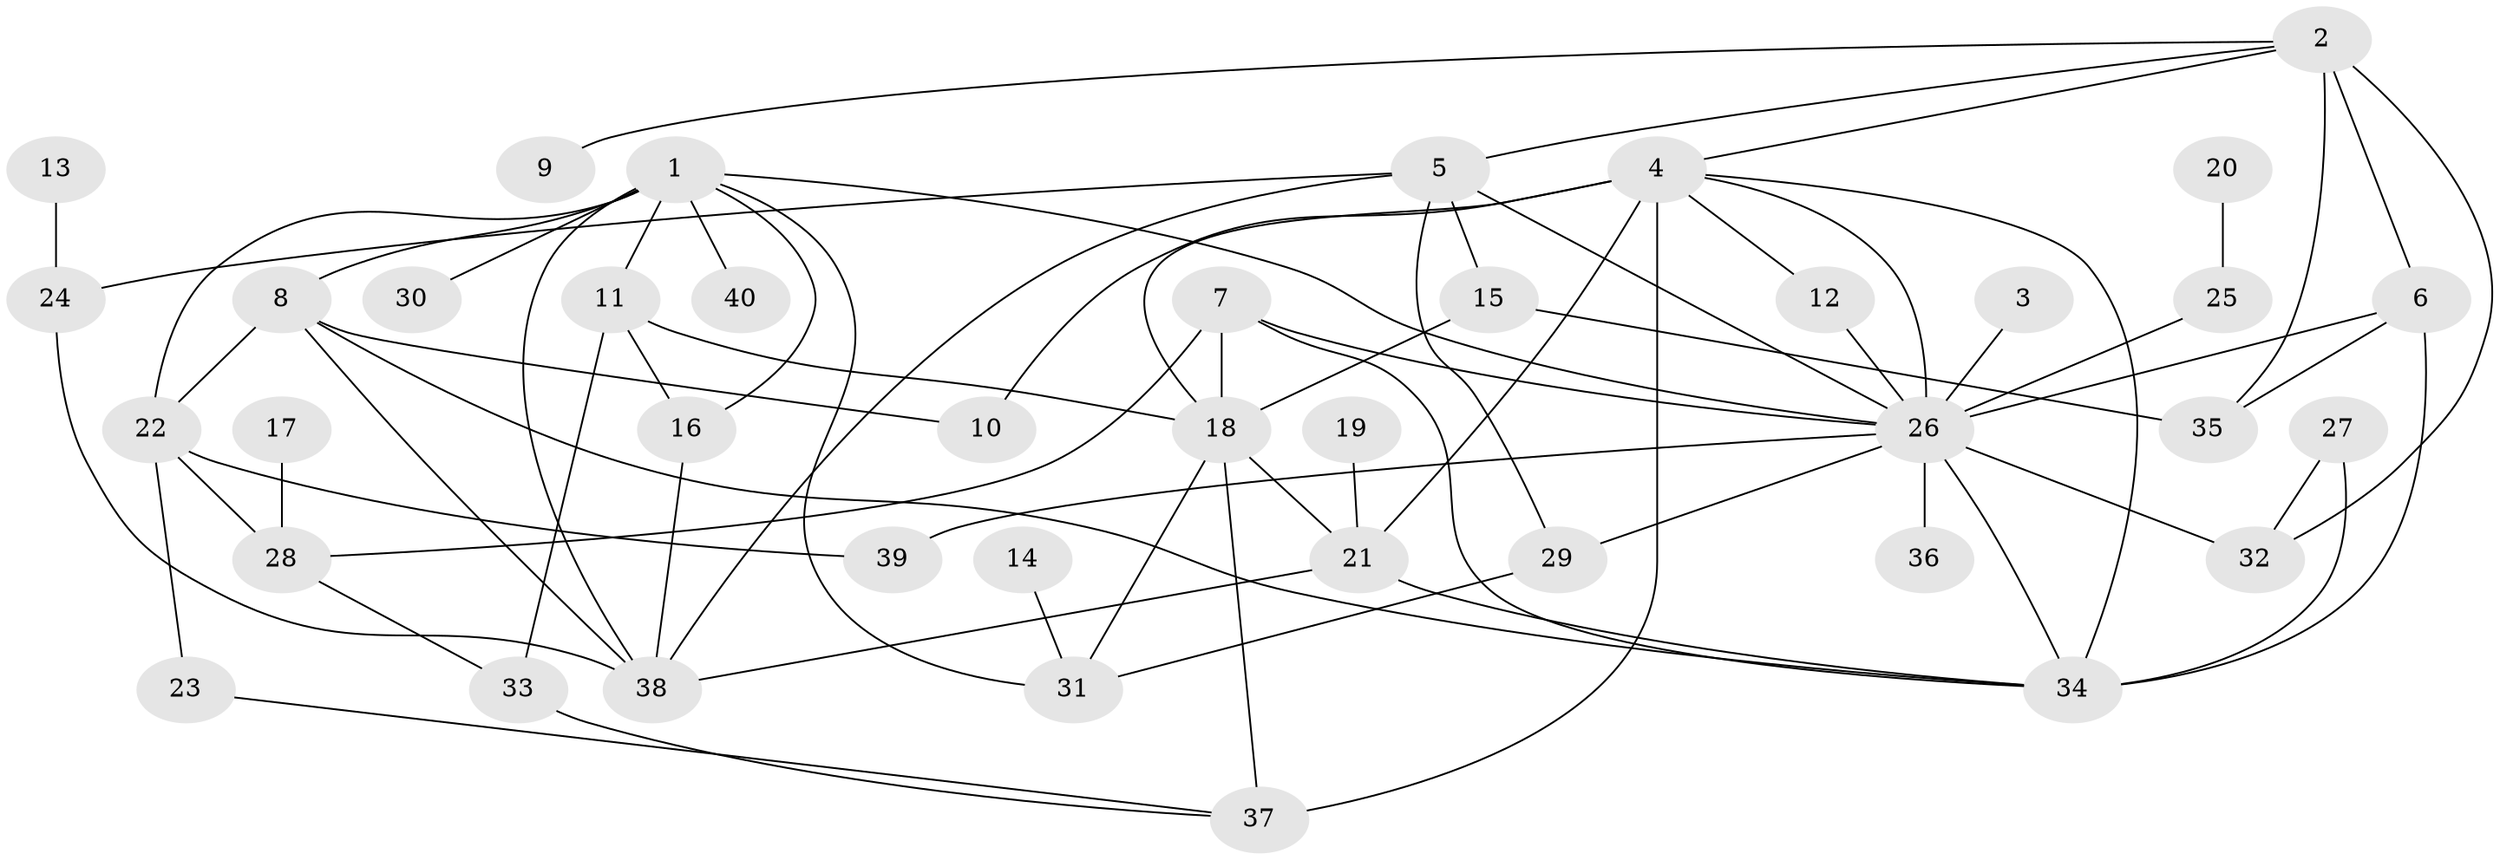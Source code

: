 // original degree distribution, {5: 0.05, 6: 0.0625, 9: 0.0125, 4: 0.1875, 2: 0.2, 3: 0.2375, 7: 0.0125, 1: 0.2375}
// Generated by graph-tools (version 1.1) at 2025/25/03/09/25 03:25:28]
// undirected, 40 vertices, 72 edges
graph export_dot {
graph [start="1"]
  node [color=gray90,style=filled];
  1;
  2;
  3;
  4;
  5;
  6;
  7;
  8;
  9;
  10;
  11;
  12;
  13;
  14;
  15;
  16;
  17;
  18;
  19;
  20;
  21;
  22;
  23;
  24;
  25;
  26;
  27;
  28;
  29;
  30;
  31;
  32;
  33;
  34;
  35;
  36;
  37;
  38;
  39;
  40;
  1 -- 8 [weight=1.0];
  1 -- 11 [weight=1.0];
  1 -- 16 [weight=1.0];
  1 -- 22 [weight=1.0];
  1 -- 26 [weight=1.0];
  1 -- 30 [weight=1.0];
  1 -- 31 [weight=1.0];
  1 -- 38 [weight=1.0];
  1 -- 40 [weight=1.0];
  2 -- 4 [weight=1.0];
  2 -- 5 [weight=1.0];
  2 -- 6 [weight=1.0];
  2 -- 9 [weight=1.0];
  2 -- 32 [weight=2.0];
  2 -- 35 [weight=1.0];
  3 -- 26 [weight=2.0];
  4 -- 10 [weight=1.0];
  4 -- 12 [weight=1.0];
  4 -- 18 [weight=1.0];
  4 -- 21 [weight=1.0];
  4 -- 26 [weight=1.0];
  4 -- 34 [weight=1.0];
  4 -- 37 [weight=2.0];
  5 -- 15 [weight=1.0];
  5 -- 24 [weight=1.0];
  5 -- 26 [weight=1.0];
  5 -- 29 [weight=1.0];
  5 -- 38 [weight=1.0];
  6 -- 26 [weight=1.0];
  6 -- 34 [weight=2.0];
  6 -- 35 [weight=1.0];
  7 -- 18 [weight=1.0];
  7 -- 26 [weight=1.0];
  7 -- 28 [weight=1.0];
  7 -- 34 [weight=1.0];
  8 -- 10 [weight=1.0];
  8 -- 22 [weight=1.0];
  8 -- 34 [weight=1.0];
  8 -- 38 [weight=1.0];
  11 -- 16 [weight=1.0];
  11 -- 18 [weight=1.0];
  11 -- 33 [weight=1.0];
  12 -- 26 [weight=1.0];
  13 -- 24 [weight=1.0];
  14 -- 31 [weight=1.0];
  15 -- 18 [weight=1.0];
  15 -- 35 [weight=1.0];
  16 -- 38 [weight=1.0];
  17 -- 28 [weight=1.0];
  18 -- 21 [weight=1.0];
  18 -- 31 [weight=1.0];
  18 -- 37 [weight=1.0];
  19 -- 21 [weight=1.0];
  20 -- 25 [weight=1.0];
  21 -- 34 [weight=1.0];
  21 -- 38 [weight=1.0];
  22 -- 23 [weight=1.0];
  22 -- 28 [weight=2.0];
  22 -- 39 [weight=1.0];
  23 -- 37 [weight=1.0];
  24 -- 38 [weight=1.0];
  25 -- 26 [weight=1.0];
  26 -- 29 [weight=1.0];
  26 -- 32 [weight=1.0];
  26 -- 34 [weight=1.0];
  26 -- 36 [weight=1.0];
  26 -- 39 [weight=1.0];
  27 -- 32 [weight=1.0];
  27 -- 34 [weight=1.0];
  28 -- 33 [weight=1.0];
  29 -- 31 [weight=1.0];
  33 -- 37 [weight=1.0];
}
